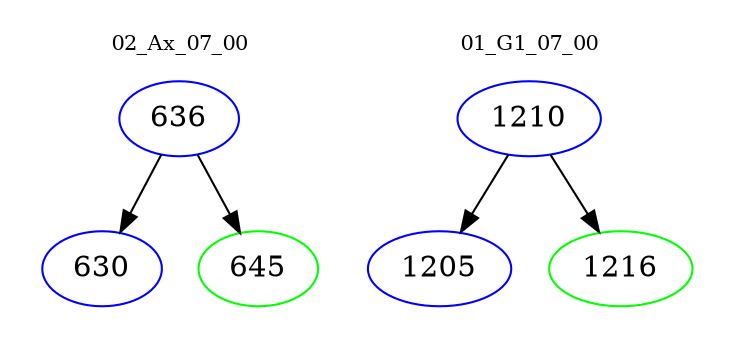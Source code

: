 digraph{
subgraph cluster_0 {
color = white
label = "02_Ax_07_00";
fontsize=10;
T0_636 [label="636", color="blue"]
T0_636 -> T0_630 [color="black"]
T0_630 [label="630", color="blue"]
T0_636 -> T0_645 [color="black"]
T0_645 [label="645", color="green"]
}
subgraph cluster_1 {
color = white
label = "01_G1_07_00";
fontsize=10;
T1_1210 [label="1210", color="blue"]
T1_1210 -> T1_1205 [color="black"]
T1_1205 [label="1205", color="blue"]
T1_1210 -> T1_1216 [color="black"]
T1_1216 [label="1216", color="green"]
}
}
